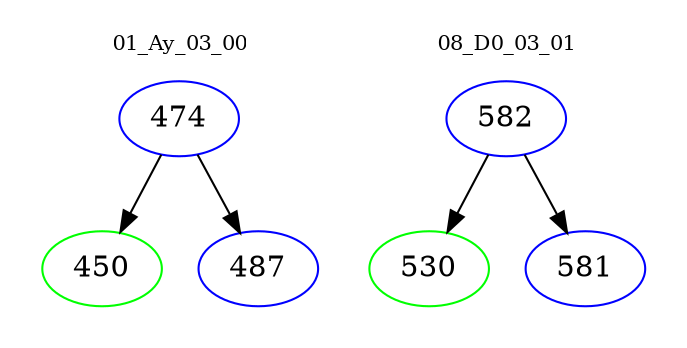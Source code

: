 digraph{
subgraph cluster_0 {
color = white
label = "01_Ay_03_00";
fontsize=10;
T0_474 [label="474", color="blue"]
T0_474 -> T0_450 [color="black"]
T0_450 [label="450", color="green"]
T0_474 -> T0_487 [color="black"]
T0_487 [label="487", color="blue"]
}
subgraph cluster_1 {
color = white
label = "08_D0_03_01";
fontsize=10;
T1_582 [label="582", color="blue"]
T1_582 -> T1_530 [color="black"]
T1_530 [label="530", color="green"]
T1_582 -> T1_581 [color="black"]
T1_581 [label="581", color="blue"]
}
}
